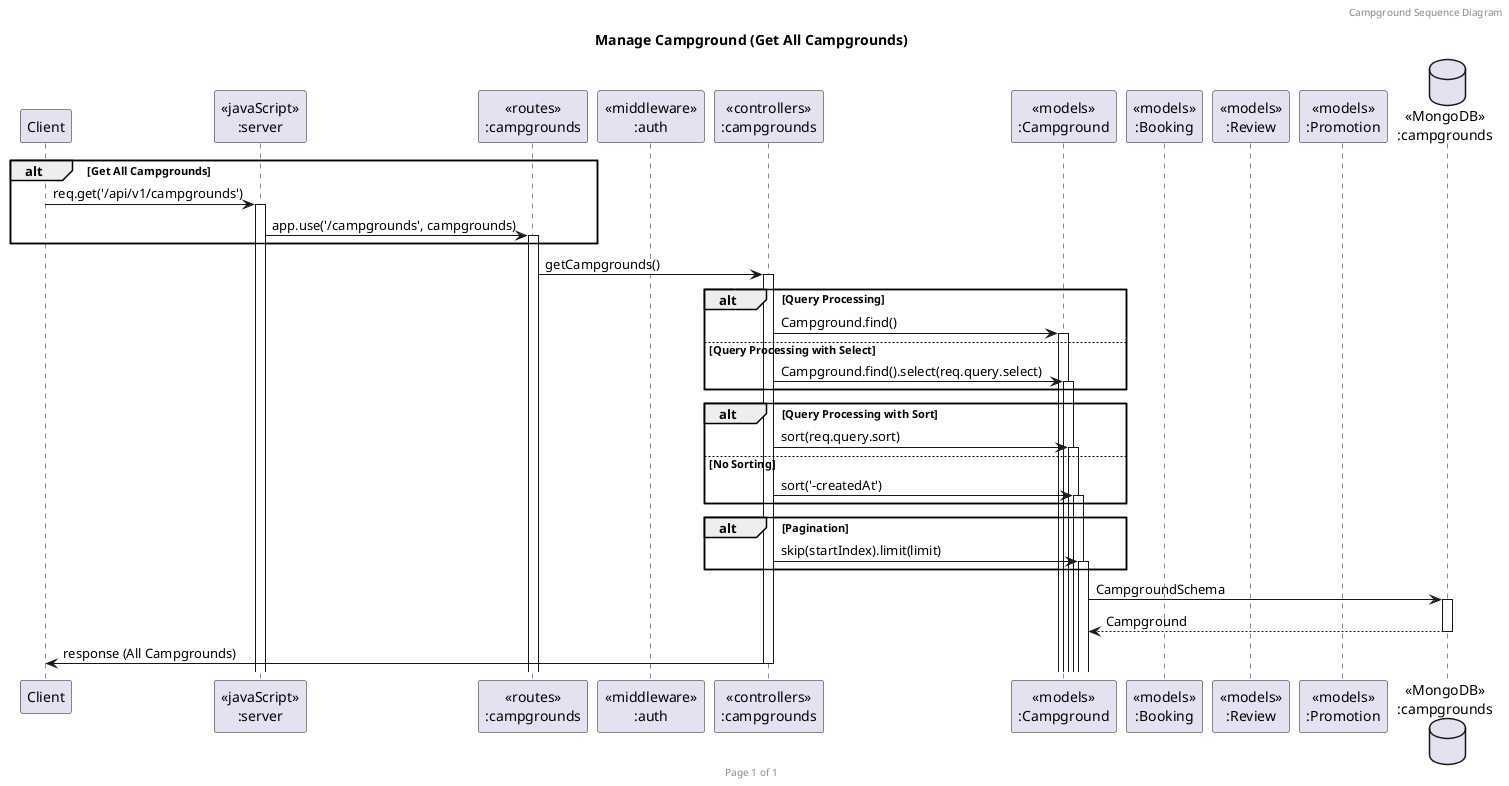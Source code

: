 @startuml manage-campground

header Campground Sequence Diagram
footer Page %page% of %lastpage%
title "Manage Campground (Get All Campgrounds)"

participant "Client" as client
participant "<<javaScript>>\n:server" as server
participant "<<routes>>\n:campgrounds" as routerCampgrounds
participant "<<middleware>>\n:auth" as middlewareAuth
participant "<<controllers>>\n:campgrounds" as controllersCampgrounds
participant "<<models>>\n:Campground" as modelCampground
participant "<<models>>\n:Booking" as modelBooking
participant "<<models>>\n:Review" as modelReview
participant "<<models>>\n:Promotion" as modelPromotion
database "<<MongoDB>>\n:campgrounds" as CampgroundsDatabase

alt Get All Campgrounds
    client->server ++: req.get('/api/v1/campgrounds')
    server->routerCampgrounds ++: app.use('/campgrounds', campgrounds)
end

routerCampgrounds -> controllersCampgrounds ++: getCampgrounds()

alt Query Processing
    controllersCampgrounds -> modelCampground ++: Campground.find()
else Query Processing with Select
    controllersCampgrounds -> modelCampground ++: Campground.find().select(req.query.select)
end

alt Query Processing with Sort
    controllersCampgrounds -> modelCampground ++: sort(req.query.sort)
else No Sorting
    controllersCampgrounds -> modelCampground ++: sort('-createdAt')
end

alt Pagination
    controllersCampgrounds -> modelCampground ++: skip(startIndex).limit(limit)
end

modelCampground -> CampgroundsDatabase ++: CampgroundSchema
CampgroundsDatabase --> modelCampground --: Campground
controllersCampgrounds->client --: response (All Campgrounds)

@enduml
